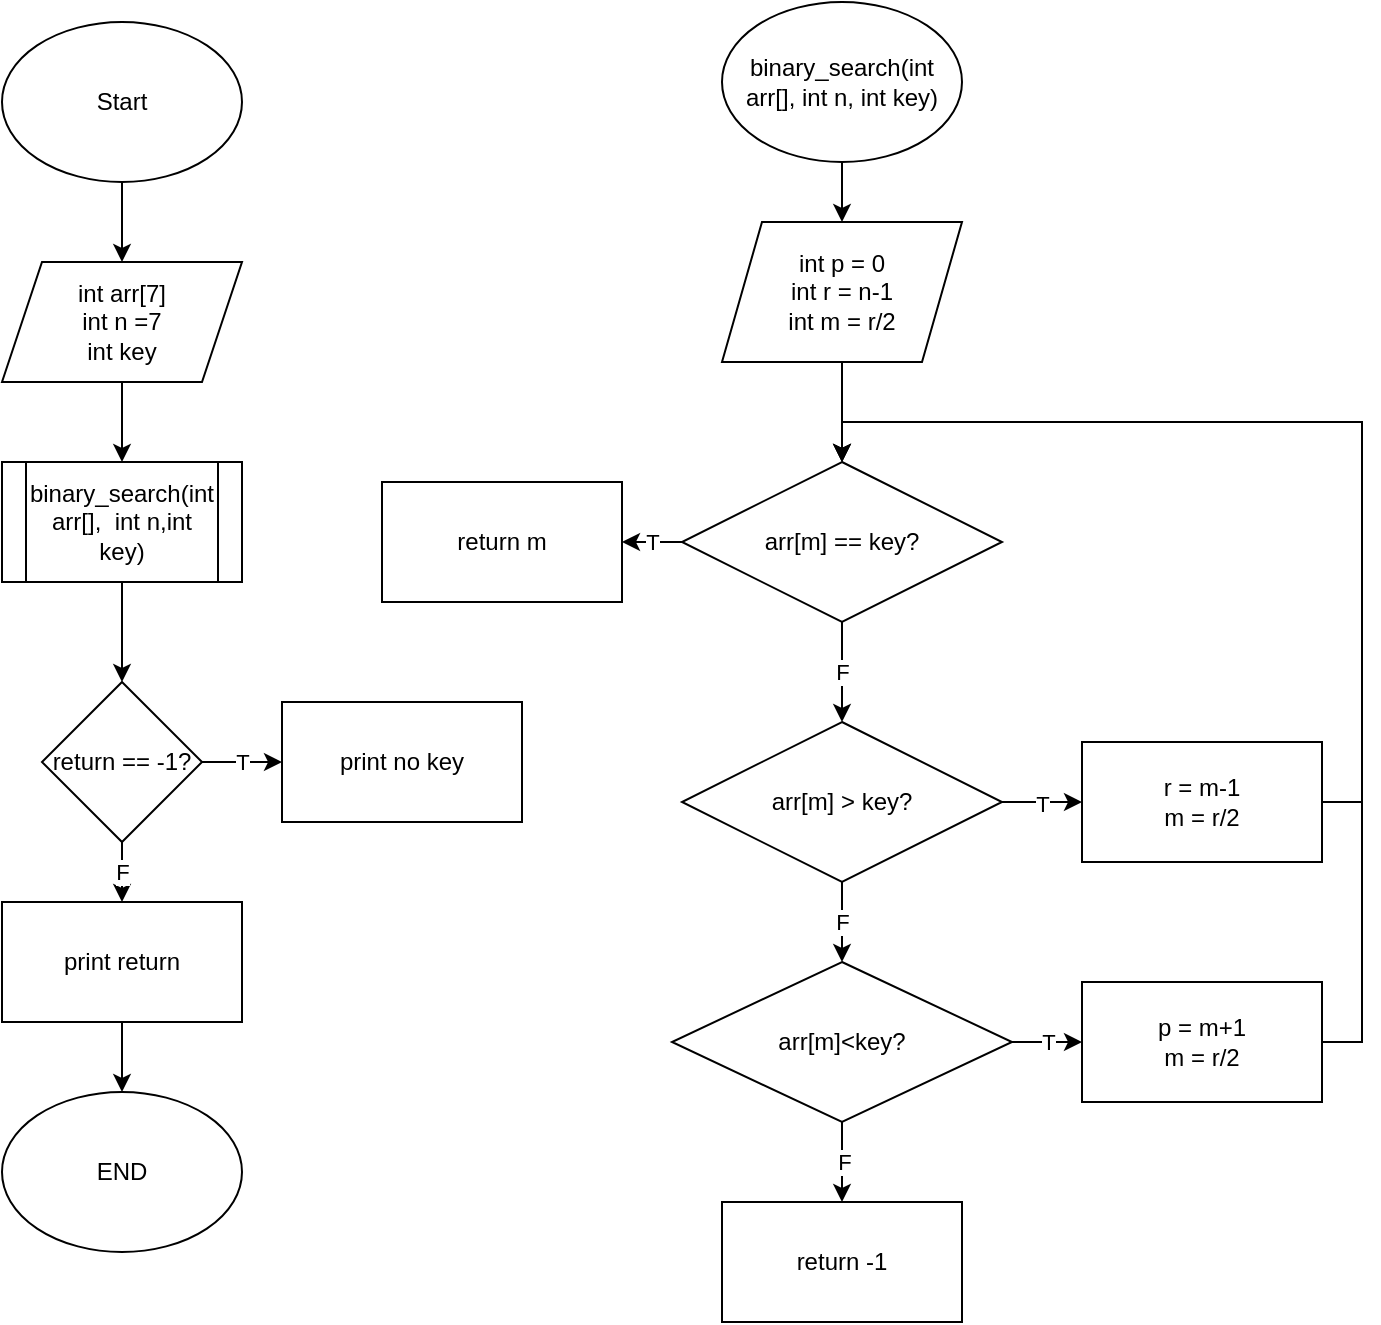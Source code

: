 <mxfile version="18.1.2" type="github">
  <diagram id="C5RBs43oDa-KdzZeNtuy" name="Page-1">
    <mxGraphModel dx="1422" dy="914" grid="1" gridSize="10" guides="1" tooltips="1" connect="1" arrows="1" fold="1" page="1" pageScale="1" pageWidth="827" pageHeight="1169" math="0" shadow="0">
      <root>
        <mxCell id="WIyWlLk6GJQsqaUBKTNV-0" />
        <mxCell id="WIyWlLk6GJQsqaUBKTNV-1" parent="WIyWlLk6GJQsqaUBKTNV-0" />
        <mxCell id="TcPs65iydnt-lKVwNZFf-3" style="edgeStyle=orthogonalEdgeStyle;rounded=0;orthogonalLoop=1;jettySize=auto;html=1;exitX=0.5;exitY=1;exitDx=0;exitDy=0;entryX=0.5;entryY=0;entryDx=0;entryDy=0;" edge="1" parent="WIyWlLk6GJQsqaUBKTNV-1" source="TcPs65iydnt-lKVwNZFf-0" target="TcPs65iydnt-lKVwNZFf-1">
          <mxGeometry relative="1" as="geometry" />
        </mxCell>
        <mxCell id="TcPs65iydnt-lKVwNZFf-0" value="Start" style="ellipse;whiteSpace=wrap;html=1;" vertex="1" parent="WIyWlLk6GJQsqaUBKTNV-1">
          <mxGeometry x="80" y="50" width="120" height="80" as="geometry" />
        </mxCell>
        <mxCell id="TcPs65iydnt-lKVwNZFf-4" style="edgeStyle=orthogonalEdgeStyle;rounded=0;orthogonalLoop=1;jettySize=auto;html=1;exitX=0.5;exitY=1;exitDx=0;exitDy=0;entryX=0.5;entryY=0;entryDx=0;entryDy=0;" edge="1" parent="WIyWlLk6GJQsqaUBKTNV-1" source="TcPs65iydnt-lKVwNZFf-1" target="TcPs65iydnt-lKVwNZFf-5">
          <mxGeometry relative="1" as="geometry">
            <mxPoint x="140" y="270" as="targetPoint" />
          </mxGeometry>
        </mxCell>
        <mxCell id="TcPs65iydnt-lKVwNZFf-1" value="int arr[7]&lt;br&gt;int n =7&lt;br&gt;int key" style="shape=parallelogram;perimeter=parallelogramPerimeter;whiteSpace=wrap;html=1;fixedSize=1;" vertex="1" parent="WIyWlLk6GJQsqaUBKTNV-1">
          <mxGeometry x="80" y="170" width="120" height="60" as="geometry" />
        </mxCell>
        <mxCell id="TcPs65iydnt-lKVwNZFf-44" style="edgeStyle=orthogonalEdgeStyle;rounded=0;orthogonalLoop=1;jettySize=auto;html=1;exitX=0.5;exitY=1;exitDx=0;exitDy=0;entryX=0.5;entryY=0;entryDx=0;entryDy=0;" edge="1" parent="WIyWlLk6GJQsqaUBKTNV-1" source="TcPs65iydnt-lKVwNZFf-5" target="TcPs65iydnt-lKVwNZFf-39">
          <mxGeometry relative="1" as="geometry" />
        </mxCell>
        <mxCell id="TcPs65iydnt-lKVwNZFf-5" value="binary_search(int arr[],&amp;nbsp; int n,int key)" style="shape=process;whiteSpace=wrap;html=1;backgroundOutline=1;" vertex="1" parent="WIyWlLk6GJQsqaUBKTNV-1">
          <mxGeometry x="80" y="270" width="120" height="60" as="geometry" />
        </mxCell>
        <mxCell id="TcPs65iydnt-lKVwNZFf-9" style="edgeStyle=orthogonalEdgeStyle;rounded=0;orthogonalLoop=1;jettySize=auto;html=1;entryX=0.5;entryY=0;entryDx=0;entryDy=0;exitX=0.5;exitY=1;exitDx=0;exitDy=0;" edge="1" parent="WIyWlLk6GJQsqaUBKTNV-1" source="TcPs65iydnt-lKVwNZFf-41" target="TcPs65iydnt-lKVwNZFf-8">
          <mxGeometry relative="1" as="geometry">
            <mxPoint x="140" y="550" as="sourcePoint" />
          </mxGeometry>
        </mxCell>
        <mxCell id="TcPs65iydnt-lKVwNZFf-8" value="END" style="ellipse;whiteSpace=wrap;html=1;" vertex="1" parent="WIyWlLk6GJQsqaUBKTNV-1">
          <mxGeometry x="80" y="585" width="120" height="80" as="geometry" />
        </mxCell>
        <mxCell id="TcPs65iydnt-lKVwNZFf-12" style="edgeStyle=orthogonalEdgeStyle;rounded=0;orthogonalLoop=1;jettySize=auto;html=1;exitX=0.5;exitY=1;exitDx=0;exitDy=0;entryX=0.5;entryY=0;entryDx=0;entryDy=0;" edge="1" parent="WIyWlLk6GJQsqaUBKTNV-1" source="TcPs65iydnt-lKVwNZFf-10" target="TcPs65iydnt-lKVwNZFf-13">
          <mxGeometry relative="1" as="geometry">
            <mxPoint x="500" y="150" as="targetPoint" />
          </mxGeometry>
        </mxCell>
        <mxCell id="TcPs65iydnt-lKVwNZFf-10" value="binary_search(int arr[], int n, int key)" style="ellipse;whiteSpace=wrap;html=1;" vertex="1" parent="WIyWlLk6GJQsqaUBKTNV-1">
          <mxGeometry x="440" y="40" width="120" height="80" as="geometry" />
        </mxCell>
        <mxCell id="TcPs65iydnt-lKVwNZFf-14" style="edgeStyle=orthogonalEdgeStyle;rounded=0;orthogonalLoop=1;jettySize=auto;html=1;exitX=0.5;exitY=1;exitDx=0;exitDy=0;entryX=0.5;entryY=0;entryDx=0;entryDy=0;" edge="1" parent="WIyWlLk6GJQsqaUBKTNV-1" source="TcPs65iydnt-lKVwNZFf-13" target="TcPs65iydnt-lKVwNZFf-17">
          <mxGeometry relative="1" as="geometry">
            <mxPoint x="500" y="260" as="targetPoint" />
          </mxGeometry>
        </mxCell>
        <mxCell id="TcPs65iydnt-lKVwNZFf-13" value="int p = 0&lt;br&gt;int r = n-1&lt;br&gt;int m = r/2" style="shape=parallelogram;perimeter=parallelogramPerimeter;whiteSpace=wrap;html=1;fixedSize=1;" vertex="1" parent="WIyWlLk6GJQsqaUBKTNV-1">
          <mxGeometry x="440" y="150" width="120" height="70" as="geometry" />
        </mxCell>
        <mxCell id="TcPs65iydnt-lKVwNZFf-20" value="F" style="edgeStyle=orthogonalEdgeStyle;rounded=0;orthogonalLoop=1;jettySize=auto;html=1;exitX=0.5;exitY=1;exitDx=0;exitDy=0;entryX=0.5;entryY=0;entryDx=0;entryDy=0;" edge="1" parent="WIyWlLk6GJQsqaUBKTNV-1" source="TcPs65iydnt-lKVwNZFf-17" target="TcPs65iydnt-lKVwNZFf-21">
          <mxGeometry relative="1" as="geometry">
            <mxPoint x="500" y="390" as="targetPoint" />
          </mxGeometry>
        </mxCell>
        <mxCell id="TcPs65iydnt-lKVwNZFf-30" value="T" style="edgeStyle=orthogonalEdgeStyle;rounded=0;orthogonalLoop=1;jettySize=auto;html=1;exitX=0;exitY=0.5;exitDx=0;exitDy=0;entryX=1;entryY=0.5;entryDx=0;entryDy=0;" edge="1" parent="WIyWlLk6GJQsqaUBKTNV-1" source="TcPs65iydnt-lKVwNZFf-17" target="TcPs65iydnt-lKVwNZFf-19">
          <mxGeometry relative="1" as="geometry" />
        </mxCell>
        <mxCell id="TcPs65iydnt-lKVwNZFf-17" value="arr[m] == key?" style="rhombus;whiteSpace=wrap;html=1;" vertex="1" parent="WIyWlLk6GJQsqaUBKTNV-1">
          <mxGeometry x="420" y="270" width="160" height="80" as="geometry" />
        </mxCell>
        <mxCell id="TcPs65iydnt-lKVwNZFf-19" value="return m" style="rounded=0;whiteSpace=wrap;html=1;" vertex="1" parent="WIyWlLk6GJQsqaUBKTNV-1">
          <mxGeometry x="270" y="280" width="120" height="60" as="geometry" />
        </mxCell>
        <mxCell id="TcPs65iydnt-lKVwNZFf-22" value="T" style="edgeStyle=orthogonalEdgeStyle;rounded=0;orthogonalLoop=1;jettySize=auto;html=1;exitX=1;exitY=0.5;exitDx=0;exitDy=0;" edge="1" parent="WIyWlLk6GJQsqaUBKTNV-1" source="TcPs65iydnt-lKVwNZFf-21">
          <mxGeometry relative="1" as="geometry">
            <mxPoint x="620" y="440" as="targetPoint" />
          </mxGeometry>
        </mxCell>
        <mxCell id="TcPs65iydnt-lKVwNZFf-23" value="F" style="edgeStyle=orthogonalEdgeStyle;rounded=0;orthogonalLoop=1;jettySize=auto;html=1;exitX=0.5;exitY=1;exitDx=0;exitDy=0;entryX=0.5;entryY=0;entryDx=0;entryDy=0;" edge="1" parent="WIyWlLk6GJQsqaUBKTNV-1" source="TcPs65iydnt-lKVwNZFf-21" target="TcPs65iydnt-lKVwNZFf-24">
          <mxGeometry relative="1" as="geometry">
            <mxPoint x="500" y="530" as="targetPoint" />
          </mxGeometry>
        </mxCell>
        <mxCell id="TcPs65iydnt-lKVwNZFf-21" value="arr[m] &amp;gt; key?" style="rhombus;whiteSpace=wrap;html=1;" vertex="1" parent="WIyWlLk6GJQsqaUBKTNV-1">
          <mxGeometry x="420" y="400" width="160" height="80" as="geometry" />
        </mxCell>
        <mxCell id="TcPs65iydnt-lKVwNZFf-31" value="T" style="edgeStyle=orthogonalEdgeStyle;rounded=0;orthogonalLoop=1;jettySize=auto;html=1;exitX=1;exitY=0.5;exitDx=0;exitDy=0;entryX=0;entryY=0.5;entryDx=0;entryDy=0;" edge="1" parent="WIyWlLk6GJQsqaUBKTNV-1" source="TcPs65iydnt-lKVwNZFf-24" target="TcPs65iydnt-lKVwNZFf-32">
          <mxGeometry relative="1" as="geometry">
            <mxPoint x="620" y="560" as="targetPoint" />
          </mxGeometry>
        </mxCell>
        <mxCell id="TcPs65iydnt-lKVwNZFf-37" value="F" style="edgeStyle=orthogonalEdgeStyle;rounded=0;orthogonalLoop=1;jettySize=auto;html=1;exitX=0.5;exitY=1;exitDx=0;exitDy=0;" edge="1" parent="WIyWlLk6GJQsqaUBKTNV-1" source="TcPs65iydnt-lKVwNZFf-24">
          <mxGeometry relative="1" as="geometry">
            <mxPoint x="500" y="640" as="targetPoint" />
          </mxGeometry>
        </mxCell>
        <mxCell id="TcPs65iydnt-lKVwNZFf-24" value="arr[m]&amp;lt;key?" style="rhombus;whiteSpace=wrap;html=1;" vertex="1" parent="WIyWlLk6GJQsqaUBKTNV-1">
          <mxGeometry x="415" y="520" width="170" height="80" as="geometry" />
        </mxCell>
        <mxCell id="TcPs65iydnt-lKVwNZFf-35" style="edgeStyle=orthogonalEdgeStyle;rounded=0;orthogonalLoop=1;jettySize=auto;html=1;exitX=1;exitY=0.5;exitDx=0;exitDy=0;entryX=0.5;entryY=0;entryDx=0;entryDy=0;" edge="1" parent="WIyWlLk6GJQsqaUBKTNV-1" source="TcPs65iydnt-lKVwNZFf-27" target="TcPs65iydnt-lKVwNZFf-17">
          <mxGeometry relative="1" as="geometry" />
        </mxCell>
        <mxCell id="TcPs65iydnt-lKVwNZFf-27" value="r = m-1&lt;br&gt;m = r/2" style="rounded=0;whiteSpace=wrap;html=1;" vertex="1" parent="WIyWlLk6GJQsqaUBKTNV-1">
          <mxGeometry x="620" y="410" width="120" height="60" as="geometry" />
        </mxCell>
        <mxCell id="TcPs65iydnt-lKVwNZFf-36" style="edgeStyle=orthogonalEdgeStyle;rounded=0;orthogonalLoop=1;jettySize=auto;html=1;exitX=1;exitY=0.5;exitDx=0;exitDy=0;entryX=0.5;entryY=0;entryDx=0;entryDy=0;" edge="1" parent="WIyWlLk6GJQsqaUBKTNV-1" source="TcPs65iydnt-lKVwNZFf-32" target="TcPs65iydnt-lKVwNZFf-17">
          <mxGeometry relative="1" as="geometry" />
        </mxCell>
        <mxCell id="TcPs65iydnt-lKVwNZFf-32" value="p = m+1&lt;br&gt;m = r/2" style="rounded=0;whiteSpace=wrap;html=1;" vertex="1" parent="WIyWlLk6GJQsqaUBKTNV-1">
          <mxGeometry x="620" y="530" width="120" height="60" as="geometry" />
        </mxCell>
        <mxCell id="TcPs65iydnt-lKVwNZFf-38" value="return -1" style="rounded=0;whiteSpace=wrap;html=1;" vertex="1" parent="WIyWlLk6GJQsqaUBKTNV-1">
          <mxGeometry x="440" y="640" width="120" height="60" as="geometry" />
        </mxCell>
        <mxCell id="TcPs65iydnt-lKVwNZFf-40" value="T" style="edgeStyle=orthogonalEdgeStyle;rounded=0;orthogonalLoop=1;jettySize=auto;html=1;exitX=1;exitY=0.5;exitDx=0;exitDy=0;entryX=0;entryY=0.5;entryDx=0;entryDy=0;" edge="1" parent="WIyWlLk6GJQsqaUBKTNV-1" source="TcPs65iydnt-lKVwNZFf-39" target="TcPs65iydnt-lKVwNZFf-45">
          <mxGeometry relative="1" as="geometry">
            <mxPoint x="240" y="420" as="targetPoint" />
          </mxGeometry>
        </mxCell>
        <mxCell id="TcPs65iydnt-lKVwNZFf-43" value="F" style="edgeStyle=orthogonalEdgeStyle;rounded=0;orthogonalLoop=1;jettySize=auto;html=1;exitX=0.5;exitY=1;exitDx=0;exitDy=0;entryX=0.5;entryY=0;entryDx=0;entryDy=0;" edge="1" parent="WIyWlLk6GJQsqaUBKTNV-1" source="TcPs65iydnt-lKVwNZFf-39" target="TcPs65iydnt-lKVwNZFf-41">
          <mxGeometry relative="1" as="geometry" />
        </mxCell>
        <mxCell id="TcPs65iydnt-lKVwNZFf-39" value="return == -1?" style="rhombus;whiteSpace=wrap;html=1;" vertex="1" parent="WIyWlLk6GJQsqaUBKTNV-1">
          <mxGeometry x="100" y="380" width="80" height="80" as="geometry" />
        </mxCell>
        <mxCell id="TcPs65iydnt-lKVwNZFf-41" value="print return" style="rounded=0;whiteSpace=wrap;html=1;" vertex="1" parent="WIyWlLk6GJQsqaUBKTNV-1">
          <mxGeometry x="80" y="490" width="120" height="60" as="geometry" />
        </mxCell>
        <mxCell id="TcPs65iydnt-lKVwNZFf-45" value="print no key" style="rounded=0;whiteSpace=wrap;html=1;" vertex="1" parent="WIyWlLk6GJQsqaUBKTNV-1">
          <mxGeometry x="220" y="390" width="120" height="60" as="geometry" />
        </mxCell>
      </root>
    </mxGraphModel>
  </diagram>
</mxfile>
